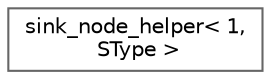 digraph "类继承关系图"
{
 // LATEX_PDF_SIZE
  bgcolor="transparent";
  edge [fontname=Helvetica,fontsize=10,labelfontname=Helvetica,labelfontsize=10];
  node [fontname=Helvetica,fontsize=10,shape=box,height=0.2,width=0.4];
  rankdir="LR";
  Node0 [id="Node000000",label="sink_node_helper\< 1,\l SType \>",height=0.2,width=0.4,color="grey40", fillcolor="white", style="filled",URL="$classsink__node__helper_3_011_00_01_s_type_01_4.html",tooltip=" "];
}
